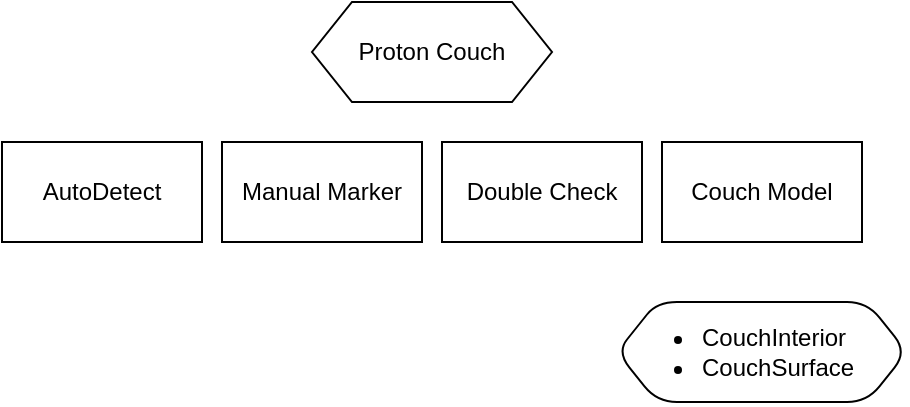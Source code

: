 <mxfile version="21.5.0" type="github">
  <diagram name="第 1 页" id="3PoZT99JLvgC_yYh0iIf">
    <mxGraphModel dx="327" dy="526" grid="1" gridSize="10" guides="1" tooltips="1" connect="1" arrows="1" fold="1" page="1" pageScale="1" pageWidth="827" pageHeight="1169" math="0" shadow="0">
      <root>
        <mxCell id="0" />
        <mxCell id="1" parent="0" />
        <mxCell id="UUtNP9MRQaCTh92hcmn--1" value="Proton Couch" style="shape=hexagon;perimeter=hexagonPerimeter2;whiteSpace=wrap;html=1;fixedSize=1;rounded=0;" vertex="1" parent="1">
          <mxGeometry x="300" y="110" width="120" height="50" as="geometry" />
        </mxCell>
        <mxCell id="UUtNP9MRQaCTh92hcmn--2" value="AutoDetect" style="rounded=0;whiteSpace=wrap;html=1;" vertex="1" parent="1">
          <mxGeometry x="145" y="180" width="100" height="50" as="geometry" />
        </mxCell>
        <mxCell id="UUtNP9MRQaCTh92hcmn--3" value="Manual Marker" style="rounded=0;whiteSpace=wrap;html=1;" vertex="1" parent="1">
          <mxGeometry x="255" y="180" width="100" height="50" as="geometry" />
        </mxCell>
        <mxCell id="UUtNP9MRQaCTh92hcmn--4" value="Double Check" style="rounded=0;whiteSpace=wrap;html=1;" vertex="1" parent="1">
          <mxGeometry x="365" y="180" width="100" height="50" as="geometry" />
        </mxCell>
        <mxCell id="UUtNP9MRQaCTh92hcmn--5" value="Couch Model" style="rounded=0;whiteSpace=wrap;html=1;" vertex="1" parent="1">
          <mxGeometry x="475" y="180" width="100" height="50" as="geometry" />
        </mxCell>
        <mxCell id="UUtNP9MRQaCTh92hcmn--6" value="&lt;ul&gt;&lt;li&gt;CouchInterior&lt;/li&gt;&lt;li&gt;CouchSurface&lt;/li&gt;&lt;/ul&gt;" style="shape=hexagon;perimeter=hexagonPerimeter2;whiteSpace=wrap;html=1;fixedSize=1;rounded=1;align=left;" vertex="1" parent="1">
          <mxGeometry x="452.5" y="260" width="145" height="50" as="geometry" />
        </mxCell>
      </root>
    </mxGraphModel>
  </diagram>
</mxfile>
